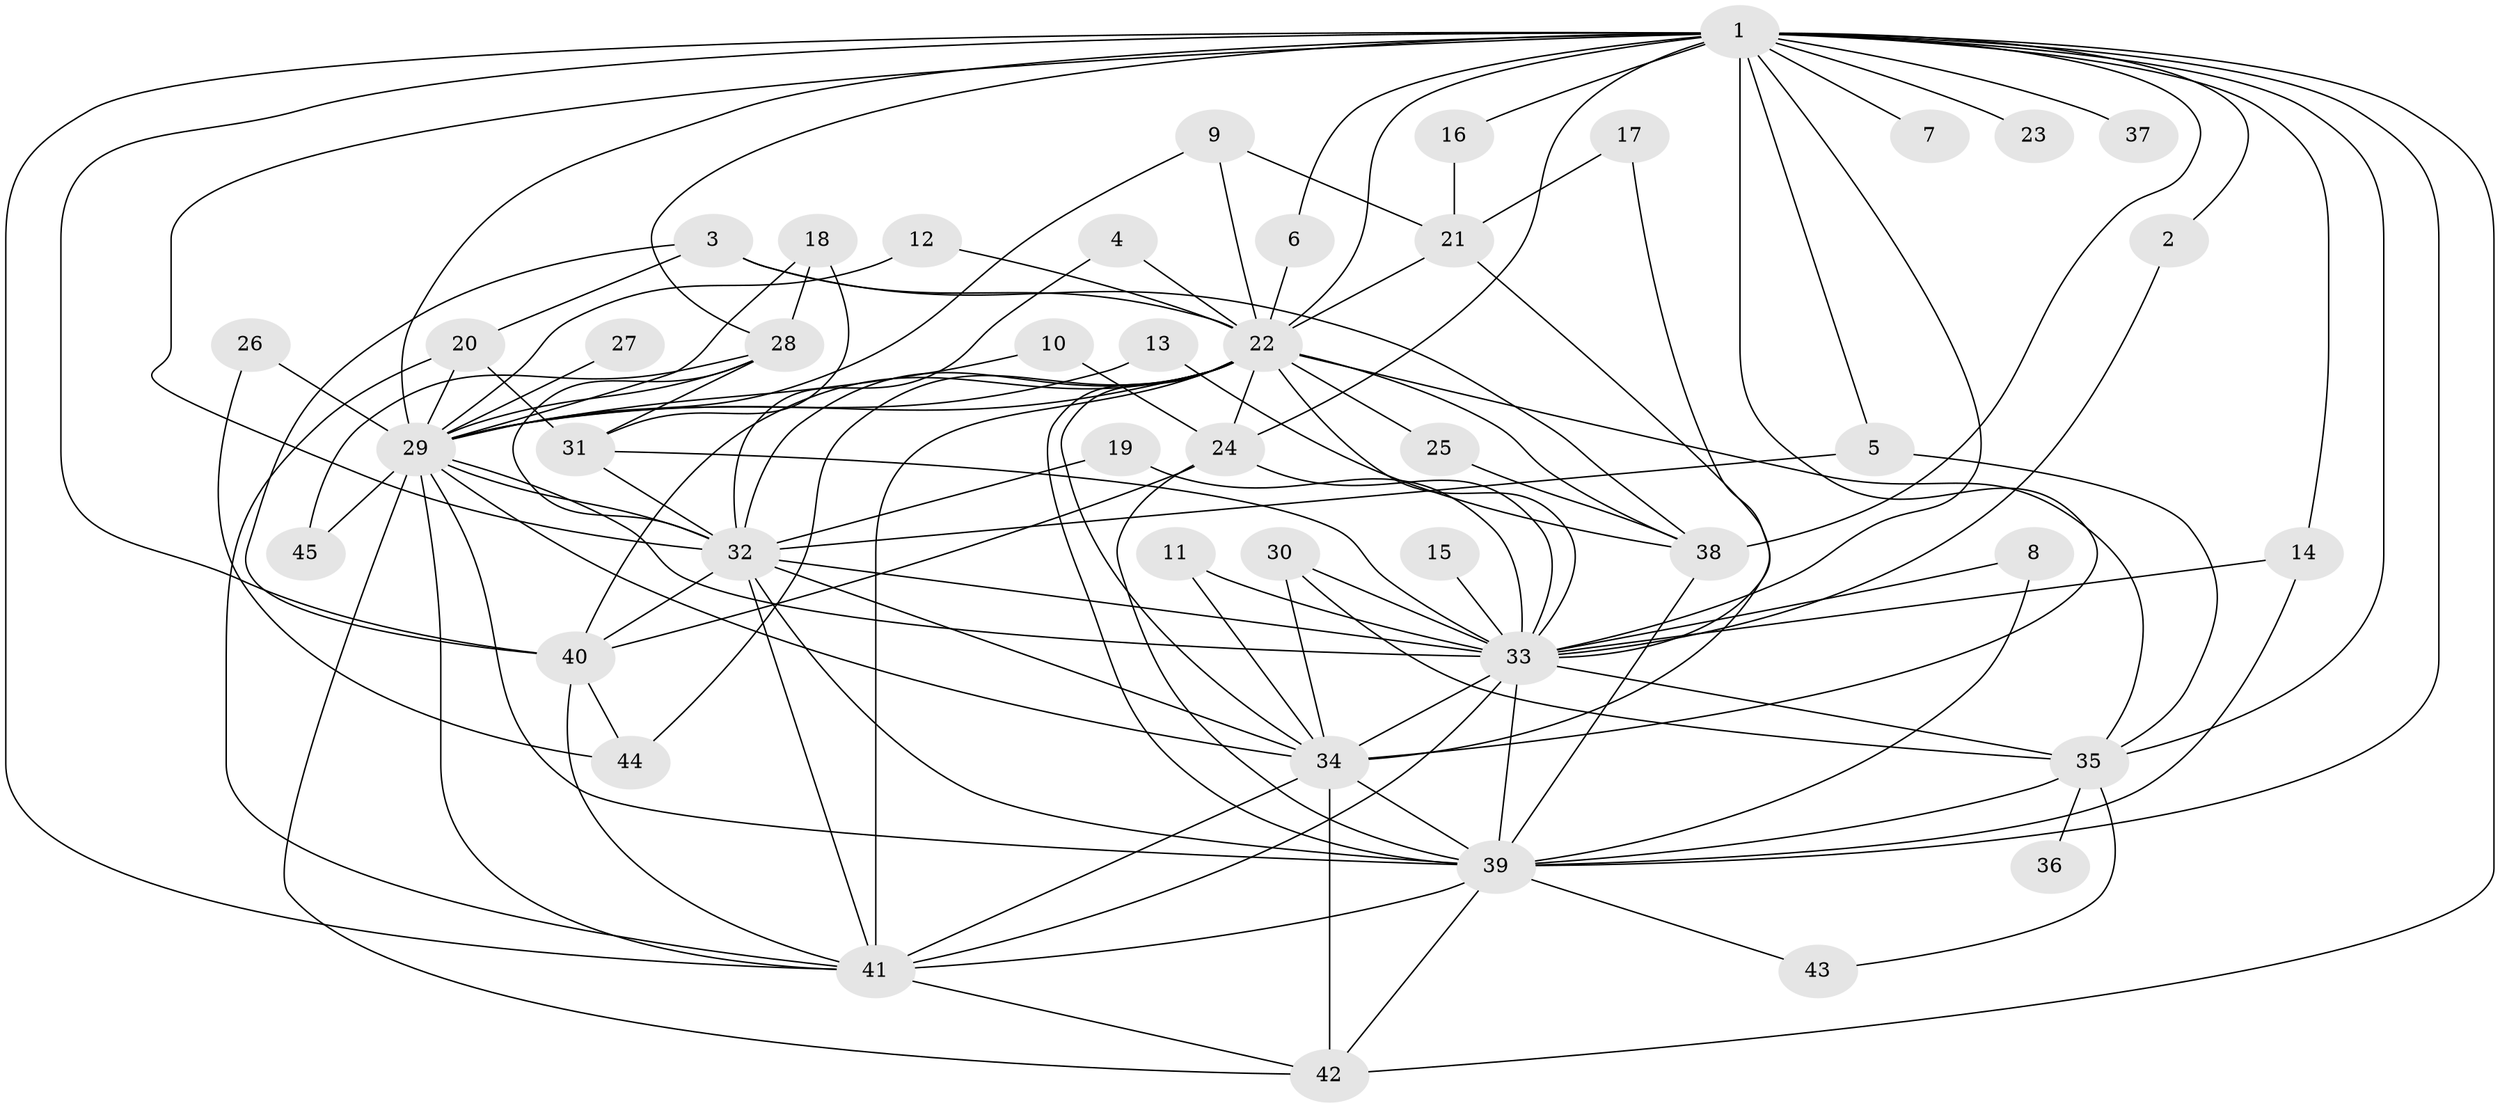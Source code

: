 // original degree distribution, {20: 0.011235955056179775, 21: 0.011235955056179775, 19: 0.011235955056179775, 15: 0.011235955056179775, 17: 0.011235955056179775, 23: 0.011235955056179775, 27: 0.011235955056179775, 13: 0.011235955056179775, 24: 0.011235955056179775, 12: 0.011235955056179775, 5: 0.06741573033707865, 4: 0.07865168539325842, 6: 0.033707865168539325, 2: 0.5617977528089888, 3: 0.14606741573033707}
// Generated by graph-tools (version 1.1) at 2025/25/03/09/25 03:25:39]
// undirected, 45 vertices, 117 edges
graph export_dot {
graph [start="1"]
  node [color=gray90,style=filled];
  1;
  2;
  3;
  4;
  5;
  6;
  7;
  8;
  9;
  10;
  11;
  12;
  13;
  14;
  15;
  16;
  17;
  18;
  19;
  20;
  21;
  22;
  23;
  24;
  25;
  26;
  27;
  28;
  29;
  30;
  31;
  32;
  33;
  34;
  35;
  36;
  37;
  38;
  39;
  40;
  41;
  42;
  43;
  44;
  45;
  1 -- 2 [weight=1.0];
  1 -- 5 [weight=1.0];
  1 -- 6 [weight=1.0];
  1 -- 7 [weight=1.0];
  1 -- 14 [weight=1.0];
  1 -- 16 [weight=1.0];
  1 -- 22 [weight=6.0];
  1 -- 23 [weight=2.0];
  1 -- 24 [weight=1.0];
  1 -- 28 [weight=2.0];
  1 -- 29 [weight=2.0];
  1 -- 32 [weight=4.0];
  1 -- 33 [weight=3.0];
  1 -- 34 [weight=4.0];
  1 -- 35 [weight=1.0];
  1 -- 37 [weight=2.0];
  1 -- 38 [weight=1.0];
  1 -- 39 [weight=3.0];
  1 -- 40 [weight=1.0];
  1 -- 41 [weight=2.0];
  1 -- 42 [weight=1.0];
  2 -- 33 [weight=1.0];
  3 -- 20 [weight=1.0];
  3 -- 22 [weight=1.0];
  3 -- 38 [weight=1.0];
  3 -- 40 [weight=1.0];
  4 -- 22 [weight=1.0];
  4 -- 32 [weight=1.0];
  5 -- 32 [weight=1.0];
  5 -- 35 [weight=1.0];
  6 -- 22 [weight=1.0];
  8 -- 33 [weight=1.0];
  8 -- 39 [weight=1.0];
  9 -- 21 [weight=1.0];
  9 -- 22 [weight=2.0];
  9 -- 29 [weight=1.0];
  10 -- 24 [weight=1.0];
  10 -- 29 [weight=1.0];
  11 -- 33 [weight=1.0];
  11 -- 34 [weight=1.0];
  12 -- 22 [weight=1.0];
  12 -- 29 [weight=1.0];
  13 -- 29 [weight=1.0];
  13 -- 38 [weight=1.0];
  14 -- 33 [weight=1.0];
  14 -- 39 [weight=1.0];
  15 -- 33 [weight=1.0];
  16 -- 21 [weight=1.0];
  17 -- 21 [weight=1.0];
  17 -- 33 [weight=1.0];
  18 -- 28 [weight=1.0];
  18 -- 29 [weight=1.0];
  18 -- 31 [weight=1.0];
  19 -- 32 [weight=1.0];
  19 -- 33 [weight=1.0];
  20 -- 29 [weight=1.0];
  20 -- 31 [weight=1.0];
  20 -- 41 [weight=1.0];
  21 -- 22 [weight=1.0];
  21 -- 34 [weight=1.0];
  22 -- 24 [weight=1.0];
  22 -- 25 [weight=1.0];
  22 -- 29 [weight=2.0];
  22 -- 32 [weight=3.0];
  22 -- 33 [weight=2.0];
  22 -- 34 [weight=2.0];
  22 -- 35 [weight=1.0];
  22 -- 38 [weight=1.0];
  22 -- 39 [weight=2.0];
  22 -- 40 [weight=1.0];
  22 -- 41 [weight=3.0];
  22 -- 44 [weight=2.0];
  24 -- 33 [weight=1.0];
  24 -- 39 [weight=1.0];
  24 -- 40 [weight=1.0];
  25 -- 38 [weight=1.0];
  26 -- 29 [weight=1.0];
  26 -- 44 [weight=1.0];
  27 -- 29 [weight=1.0];
  28 -- 29 [weight=1.0];
  28 -- 31 [weight=1.0];
  28 -- 32 [weight=1.0];
  28 -- 45 [weight=1.0];
  29 -- 32 [weight=2.0];
  29 -- 33 [weight=2.0];
  29 -- 34 [weight=1.0];
  29 -- 39 [weight=1.0];
  29 -- 41 [weight=1.0];
  29 -- 42 [weight=1.0];
  29 -- 45 [weight=1.0];
  30 -- 33 [weight=2.0];
  30 -- 34 [weight=1.0];
  30 -- 35 [weight=1.0];
  31 -- 32 [weight=1.0];
  31 -- 33 [weight=1.0];
  32 -- 33 [weight=1.0];
  32 -- 34 [weight=1.0];
  32 -- 39 [weight=2.0];
  32 -- 40 [weight=1.0];
  32 -- 41 [weight=1.0];
  33 -- 34 [weight=1.0];
  33 -- 35 [weight=1.0];
  33 -- 39 [weight=1.0];
  33 -- 41 [weight=1.0];
  34 -- 39 [weight=1.0];
  34 -- 41 [weight=1.0];
  34 -- 42 [weight=1.0];
  35 -- 36 [weight=2.0];
  35 -- 39 [weight=1.0];
  35 -- 43 [weight=1.0];
  38 -- 39 [weight=1.0];
  39 -- 41 [weight=1.0];
  39 -- 42 [weight=1.0];
  39 -- 43 [weight=1.0];
  40 -- 41 [weight=1.0];
  40 -- 44 [weight=1.0];
  41 -- 42 [weight=1.0];
}
